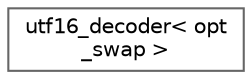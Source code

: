 digraph "类继承关系图"
{
 // INTERACTIVE_SVG=YES
 // LATEX_PDF_SIZE
  bgcolor="transparent";
  edge [fontname=Helvetica,fontsize=10,labelfontname=Helvetica,labelfontsize=10];
  node [fontname=Helvetica,fontsize=10,shape=box,height=0.2,width=0.4];
  rankdir="LR";
  Node0 [id="Node000000",label="utf16_decoder\< opt\l_swap \>",height=0.2,width=0.4,color="grey40", fillcolor="white", style="filled",URL="$d5/d62/structutf16__decoder.html",tooltip=" "];
}
